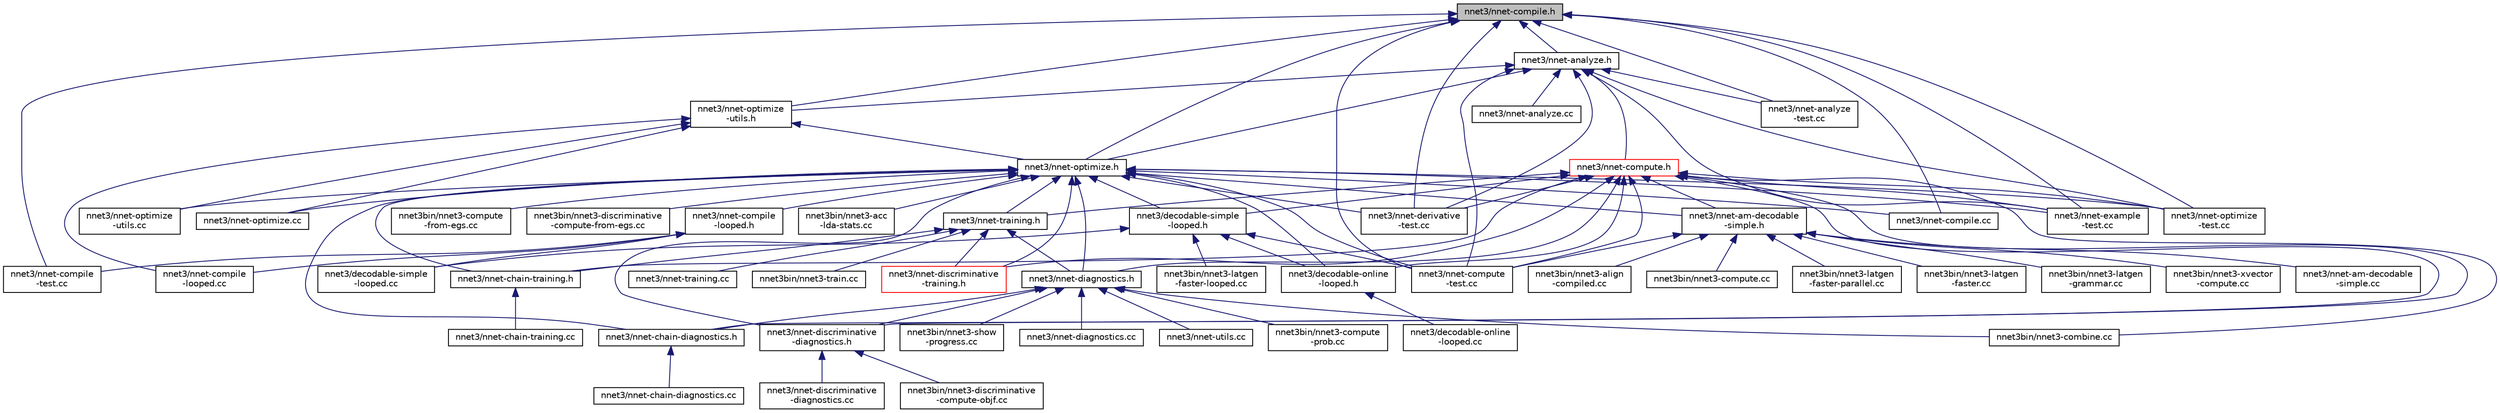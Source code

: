 digraph "nnet3/nnet-compile.h"
{
  edge [fontname="Helvetica",fontsize="10",labelfontname="Helvetica",labelfontsize="10"];
  node [fontname="Helvetica",fontsize="10",shape=record];
  Node93 [label="nnet3/nnet-compile.h",height=0.2,width=0.4,color="black", fillcolor="grey75", style="filled", fontcolor="black"];
  Node93 -> Node94 [dir="back",color="midnightblue",fontsize="10",style="solid",fontname="Helvetica"];
  Node94 [label="nnet3/nnet-optimize.h",height=0.2,width=0.4,color="black", fillcolor="white", style="filled",URL="$nnet-optimize_8h.html"];
  Node94 -> Node95 [dir="back",color="midnightblue",fontsize="10",style="solid",fontname="Helvetica"];
  Node95 [label="nnet3/decodable-online\l-looped.h",height=0.2,width=0.4,color="black", fillcolor="white", style="filled",URL="$decodable-online-looped_8h.html"];
  Node95 -> Node96 [dir="back",color="midnightblue",fontsize="10",style="solid",fontname="Helvetica"];
  Node96 [label="nnet3/decodable-online\l-looped.cc",height=0.2,width=0.4,color="black", fillcolor="white", style="filled",URL="$decodable-online-looped_8cc.html"];
  Node94 -> Node97 [dir="back",color="midnightblue",fontsize="10",style="solid",fontname="Helvetica"];
  Node97 [label="nnet3/decodable-simple\l-looped.h",height=0.2,width=0.4,color="black", fillcolor="white", style="filled",URL="$decodable-simple-looped_8h.html"];
  Node97 -> Node95 [dir="back",color="midnightblue",fontsize="10",style="solid",fontname="Helvetica"];
  Node97 -> Node98 [dir="back",color="midnightblue",fontsize="10",style="solid",fontname="Helvetica"];
  Node98 [label="nnet3/decodable-simple\l-looped.cc",height=0.2,width=0.4,color="black", fillcolor="white", style="filled",URL="$decodable-simple-looped_8cc.html"];
  Node97 -> Node99 [dir="back",color="midnightblue",fontsize="10",style="solid",fontname="Helvetica"];
  Node99 [label="nnet3/nnet-compute\l-test.cc",height=0.2,width=0.4,color="black", fillcolor="white", style="filled",URL="$nnet3_2nnet-compute-test_8cc.html"];
  Node97 -> Node100 [dir="back",color="midnightblue",fontsize="10",style="solid",fontname="Helvetica"];
  Node100 [label="nnet3bin/nnet3-latgen\l-faster-looped.cc",height=0.2,width=0.4,color="black", fillcolor="white", style="filled",URL="$nnet3-latgen-faster-looped_8cc.html"];
  Node94 -> Node101 [dir="back",color="midnightblue",fontsize="10",style="solid",fontname="Helvetica"];
  Node101 [label="nnet3/nnet-compile\l-looped.h",height=0.2,width=0.4,color="black", fillcolor="white", style="filled",URL="$nnet-compile-looped_8h.html"];
  Node101 -> Node98 [dir="back",color="midnightblue",fontsize="10",style="solid",fontname="Helvetica"];
  Node101 -> Node102 [dir="back",color="midnightblue",fontsize="10",style="solid",fontname="Helvetica"];
  Node102 [label="nnet3/nnet-compile\l-looped.cc",height=0.2,width=0.4,color="black", fillcolor="white", style="filled",URL="$nnet-compile-looped_8cc.html"];
  Node101 -> Node103 [dir="back",color="midnightblue",fontsize="10",style="solid",fontname="Helvetica"];
  Node103 [label="nnet3/nnet-compile\l-test.cc",height=0.2,width=0.4,color="black", fillcolor="white", style="filled",URL="$nnet-compile-test_8cc.html"];
  Node94 -> Node104 [dir="back",color="midnightblue",fontsize="10",style="solid",fontname="Helvetica"];
  Node104 [label="nnet3/nnet-am-decodable\l-simple.h",height=0.2,width=0.4,color="black", fillcolor="white", style="filled",URL="$nnet-am-decodable-simple_8h.html"];
  Node104 -> Node105 [dir="back",color="midnightblue",fontsize="10",style="solid",fontname="Helvetica"];
  Node105 [label="nnet3/nnet-am-decodable\l-simple.cc",height=0.2,width=0.4,color="black", fillcolor="white", style="filled",URL="$nnet-am-decodable-simple_8cc.html"];
  Node104 -> Node99 [dir="back",color="midnightblue",fontsize="10",style="solid",fontname="Helvetica"];
  Node104 -> Node106 [dir="back",color="midnightblue",fontsize="10",style="solid",fontname="Helvetica"];
  Node106 [label="nnet3bin/nnet3-align\l-compiled.cc",height=0.2,width=0.4,color="black", fillcolor="white", style="filled",URL="$nnet3-align-compiled_8cc.html"];
  Node104 -> Node107 [dir="back",color="midnightblue",fontsize="10",style="solid",fontname="Helvetica"];
  Node107 [label="nnet3bin/nnet3-compute.cc",height=0.2,width=0.4,color="black", fillcolor="white", style="filled",URL="$nnet3-compute_8cc.html"];
  Node104 -> Node108 [dir="back",color="midnightblue",fontsize="10",style="solid",fontname="Helvetica"];
  Node108 [label="nnet3bin/nnet3-latgen\l-faster-parallel.cc",height=0.2,width=0.4,color="black", fillcolor="white", style="filled",URL="$nnet3-latgen-faster-parallel_8cc.html"];
  Node104 -> Node109 [dir="back",color="midnightblue",fontsize="10",style="solid",fontname="Helvetica"];
  Node109 [label="nnet3bin/nnet3-latgen\l-faster.cc",height=0.2,width=0.4,color="black", fillcolor="white", style="filled",URL="$nnet3-latgen-faster_8cc.html"];
  Node104 -> Node110 [dir="back",color="midnightblue",fontsize="10",style="solid",fontname="Helvetica"];
  Node110 [label="nnet3bin/nnet3-latgen\l-grammar.cc",height=0.2,width=0.4,color="black", fillcolor="white", style="filled",URL="$nnet3-latgen-grammar_8cc.html"];
  Node104 -> Node111 [dir="back",color="midnightblue",fontsize="10",style="solid",fontname="Helvetica"];
  Node111 [label="nnet3bin/nnet3-xvector\l-compute.cc",height=0.2,width=0.4,color="black", fillcolor="white", style="filled",URL="$nnet3-xvector-compute_8cc.html"];
  Node94 -> Node112 [dir="back",color="midnightblue",fontsize="10",style="solid",fontname="Helvetica"];
  Node112 [label="nnet3/nnet-chain-diagnostics.h",height=0.2,width=0.4,color="black", fillcolor="white", style="filled",URL="$nnet-chain-diagnostics_8h.html"];
  Node112 -> Node113 [dir="back",color="midnightblue",fontsize="10",style="solid",fontname="Helvetica"];
  Node113 [label="nnet3/nnet-chain-diagnostics.cc",height=0.2,width=0.4,color="black", fillcolor="white", style="filled",URL="$nnet-chain-diagnostics_8cc.html"];
  Node94 -> Node114 [dir="back",color="midnightblue",fontsize="10",style="solid",fontname="Helvetica"];
  Node114 [label="nnet3/nnet-diagnostics.h",height=0.2,width=0.4,color="black", fillcolor="white", style="filled",URL="$nnet-diagnostics_8h.html"];
  Node114 -> Node112 [dir="back",color="midnightblue",fontsize="10",style="solid",fontname="Helvetica"];
  Node114 -> Node115 [dir="back",color="midnightblue",fontsize="10",style="solid",fontname="Helvetica"];
  Node115 [label="nnet3/nnet-diagnostics.cc",height=0.2,width=0.4,color="black", fillcolor="white", style="filled",URL="$nnet-diagnostics_8cc.html"];
  Node114 -> Node116 [dir="back",color="midnightblue",fontsize="10",style="solid",fontname="Helvetica"];
  Node116 [label="nnet3/nnet-discriminative\l-diagnostics.h",height=0.2,width=0.4,color="black", fillcolor="white", style="filled",URL="$nnet-discriminative-diagnostics_8h.html"];
  Node116 -> Node117 [dir="back",color="midnightblue",fontsize="10",style="solid",fontname="Helvetica"];
  Node117 [label="nnet3/nnet-discriminative\l-diagnostics.cc",height=0.2,width=0.4,color="black", fillcolor="white", style="filled",URL="$nnet-discriminative-diagnostics_8cc.html"];
  Node116 -> Node118 [dir="back",color="midnightblue",fontsize="10",style="solid",fontname="Helvetica"];
  Node118 [label="nnet3bin/nnet3-discriminative\l-compute-objf.cc",height=0.2,width=0.4,color="black", fillcolor="white", style="filled",URL="$nnet3-discriminative-compute-objf_8cc.html"];
  Node114 -> Node119 [dir="back",color="midnightblue",fontsize="10",style="solid",fontname="Helvetica"];
  Node119 [label="nnet3/nnet-utils.cc",height=0.2,width=0.4,color="black", fillcolor="white", style="filled",URL="$nnet-utils_8cc.html"];
  Node114 -> Node120 [dir="back",color="midnightblue",fontsize="10",style="solid",fontname="Helvetica"];
  Node120 [label="nnet3bin/nnet3-combine.cc",height=0.2,width=0.4,color="black", fillcolor="white", style="filled",URL="$nnet3-combine_8cc.html"];
  Node114 -> Node121 [dir="back",color="midnightblue",fontsize="10",style="solid",fontname="Helvetica"];
  Node121 [label="nnet3bin/nnet3-compute\l-prob.cc",height=0.2,width=0.4,color="black", fillcolor="white", style="filled",URL="$nnet3-compute-prob_8cc.html"];
  Node114 -> Node122 [dir="back",color="midnightblue",fontsize="10",style="solid",fontname="Helvetica"];
  Node122 [label="nnet3bin/nnet3-show\l-progress.cc",height=0.2,width=0.4,color="black", fillcolor="white", style="filled",URL="$nnet3-show-progress_8cc.html"];
  Node94 -> Node123 [dir="back",color="midnightblue",fontsize="10",style="solid",fontname="Helvetica"];
  Node123 [label="nnet3/nnet-training.h",height=0.2,width=0.4,color="black", fillcolor="white", style="filled",URL="$nnet-training_8h.html"];
  Node123 -> Node114 [dir="back",color="midnightblue",fontsize="10",style="solid",fontname="Helvetica"];
  Node123 -> Node124 [dir="back",color="midnightblue",fontsize="10",style="solid",fontname="Helvetica"];
  Node124 [label="nnet3/nnet-chain-training.h",height=0.2,width=0.4,color="black", fillcolor="white", style="filled",URL="$nnet-chain-training_8h.html"];
  Node124 -> Node125 [dir="back",color="midnightblue",fontsize="10",style="solid",fontname="Helvetica"];
  Node125 [label="nnet3/nnet-chain-training.cc",height=0.2,width=0.4,color="black", fillcolor="white", style="filled",URL="$nnet-chain-training_8cc.html"];
  Node123 -> Node126 [dir="back",color="midnightblue",fontsize="10",style="solid",fontname="Helvetica"];
  Node126 [label="nnet3/nnet-discriminative\l-training.h",height=0.2,width=0.4,color="red", fillcolor="white", style="filled",URL="$nnet-discriminative-training_8h.html"];
  Node123 -> Node129 [dir="back",color="midnightblue",fontsize="10",style="solid",fontname="Helvetica"];
  Node129 [label="nnet3/nnet-training.cc",height=0.2,width=0.4,color="black", fillcolor="white", style="filled",URL="$nnet-training_8cc.html"];
  Node123 -> Node130 [dir="back",color="midnightblue",fontsize="10",style="solid",fontname="Helvetica"];
  Node130 [label="nnet3bin/nnet3-train.cc",height=0.2,width=0.4,color="black", fillcolor="white", style="filled",URL="$nnet3-train_8cc.html"];
  Node94 -> Node124 [dir="back",color="midnightblue",fontsize="10",style="solid",fontname="Helvetica"];
  Node94 -> Node131 [dir="back",color="midnightblue",fontsize="10",style="solid",fontname="Helvetica"];
  Node131 [label="nnet3/nnet-compile.cc",height=0.2,width=0.4,color="black", fillcolor="white", style="filled",URL="$nnet-compile_8cc.html"];
  Node94 -> Node99 [dir="back",color="midnightblue",fontsize="10",style="solid",fontname="Helvetica"];
  Node94 -> Node132 [dir="back",color="midnightblue",fontsize="10",style="solid",fontname="Helvetica"];
  Node132 [label="nnet3/nnet-derivative\l-test.cc",height=0.2,width=0.4,color="black", fillcolor="white", style="filled",URL="$nnet-derivative-test_8cc.html"];
  Node94 -> Node116 [dir="back",color="midnightblue",fontsize="10",style="solid",fontname="Helvetica"];
  Node94 -> Node126 [dir="back",color="midnightblue",fontsize="10",style="solid",fontname="Helvetica"];
  Node94 -> Node133 [dir="back",color="midnightblue",fontsize="10",style="solid",fontname="Helvetica"];
  Node133 [label="nnet3/nnet-example\l-test.cc",height=0.2,width=0.4,color="black", fillcolor="white", style="filled",URL="$nnet-example-test_8cc.html"];
  Node94 -> Node134 [dir="back",color="midnightblue",fontsize="10",style="solid",fontname="Helvetica"];
  Node134 [label="nnet3/nnet-optimize\l-test.cc",height=0.2,width=0.4,color="black", fillcolor="white", style="filled",URL="$nnet-optimize-test_8cc.html"];
  Node94 -> Node135 [dir="back",color="midnightblue",fontsize="10",style="solid",fontname="Helvetica"];
  Node135 [label="nnet3/nnet-optimize\l-utils.cc",height=0.2,width=0.4,color="black", fillcolor="white", style="filled",URL="$nnet-optimize-utils_8cc.html"];
  Node94 -> Node136 [dir="back",color="midnightblue",fontsize="10",style="solid",fontname="Helvetica"];
  Node136 [label="nnet3/nnet-optimize.cc",height=0.2,width=0.4,color="black", fillcolor="white", style="filled",URL="$nnet-optimize_8cc.html"];
  Node94 -> Node137 [dir="back",color="midnightblue",fontsize="10",style="solid",fontname="Helvetica"];
  Node137 [label="nnet3bin/nnet3-acc\l-lda-stats.cc",height=0.2,width=0.4,color="black", fillcolor="white", style="filled",URL="$nnet3-acc-lda-stats_8cc.html"];
  Node94 -> Node138 [dir="back",color="midnightblue",fontsize="10",style="solid",fontname="Helvetica"];
  Node138 [label="nnet3bin/nnet3-compute\l-from-egs.cc",height=0.2,width=0.4,color="black", fillcolor="white", style="filled",URL="$nnet3-compute-from-egs_8cc.html"];
  Node94 -> Node139 [dir="back",color="midnightblue",fontsize="10",style="solid",fontname="Helvetica"];
  Node139 [label="nnet3bin/nnet3-discriminative\l-compute-from-egs.cc",height=0.2,width=0.4,color="black", fillcolor="white", style="filled",URL="$nnet3-discriminative-compute-from-egs_8cc.html"];
  Node93 -> Node140 [dir="back",color="midnightblue",fontsize="10",style="solid",fontname="Helvetica"];
  Node140 [label="nnet3/nnet-analyze.h",height=0.2,width=0.4,color="black", fillcolor="white", style="filled",URL="$nnet-analyze_8h.html",tooltip="This file contains utilities for analyzing and checking computations, which are used in the optimizat..."];
  Node140 -> Node94 [dir="back",color="midnightblue",fontsize="10",style="solid",fontname="Helvetica"];
  Node140 -> Node141 [dir="back",color="midnightblue",fontsize="10",style="solid",fontname="Helvetica"];
  Node141 [label="nnet3/nnet-optimize\l-utils.h",height=0.2,width=0.4,color="black", fillcolor="white", style="filled",URL="$nnet-optimize-utils_8h.html"];
  Node141 -> Node94 [dir="back",color="midnightblue",fontsize="10",style="solid",fontname="Helvetica"];
  Node141 -> Node102 [dir="back",color="midnightblue",fontsize="10",style="solid",fontname="Helvetica"];
  Node141 -> Node135 [dir="back",color="midnightblue",fontsize="10",style="solid",fontname="Helvetica"];
  Node141 -> Node136 [dir="back",color="midnightblue",fontsize="10",style="solid",fontname="Helvetica"];
  Node140 -> Node142 [dir="back",color="midnightblue",fontsize="10",style="solid",fontname="Helvetica"];
  Node142 [label="nnet3/nnet-compute.h",height=0.2,width=0.4,color="red", fillcolor="white", style="filled",URL="$nnet3_2nnet-compute_8h.html"];
  Node142 -> Node95 [dir="back",color="midnightblue",fontsize="10",style="solid",fontname="Helvetica"];
  Node142 -> Node97 [dir="back",color="midnightblue",fontsize="10",style="solid",fontname="Helvetica"];
  Node142 -> Node104 [dir="back",color="midnightblue",fontsize="10",style="solid",fontname="Helvetica"];
  Node142 -> Node112 [dir="back",color="midnightblue",fontsize="10",style="solid",fontname="Helvetica"];
  Node142 -> Node114 [dir="back",color="midnightblue",fontsize="10",style="solid",fontname="Helvetica"];
  Node142 -> Node123 [dir="back",color="midnightblue",fontsize="10",style="solid",fontname="Helvetica"];
  Node142 -> Node124 [dir="back",color="midnightblue",fontsize="10",style="solid",fontname="Helvetica"];
  Node142 -> Node99 [dir="back",color="midnightblue",fontsize="10",style="solid",fontname="Helvetica"];
  Node142 -> Node132 [dir="back",color="midnightblue",fontsize="10",style="solid",fontname="Helvetica"];
  Node142 -> Node116 [dir="back",color="midnightblue",fontsize="10",style="solid",fontname="Helvetica"];
  Node142 -> Node126 [dir="back",color="midnightblue",fontsize="10",style="solid",fontname="Helvetica"];
  Node142 -> Node133 [dir="back",color="midnightblue",fontsize="10",style="solid",fontname="Helvetica"];
  Node142 -> Node134 [dir="back",color="midnightblue",fontsize="10",style="solid",fontname="Helvetica"];
  Node142 -> Node120 [dir="back",color="midnightblue",fontsize="10",style="solid",fontname="Helvetica"];
  Node140 -> Node161 [dir="back",color="midnightblue",fontsize="10",style="solid",fontname="Helvetica"];
  Node161 [label="nnet3/nnet-analyze\l-test.cc",height=0.2,width=0.4,color="black", fillcolor="white", style="filled",URL="$nnet-analyze-test_8cc.html"];
  Node140 -> Node162 [dir="back",color="midnightblue",fontsize="10",style="solid",fontname="Helvetica"];
  Node162 [label="nnet3/nnet-analyze.cc",height=0.2,width=0.4,color="black", fillcolor="white", style="filled",URL="$nnet-analyze_8cc.html"];
  Node140 -> Node99 [dir="back",color="midnightblue",fontsize="10",style="solid",fontname="Helvetica"];
  Node140 -> Node132 [dir="back",color="midnightblue",fontsize="10",style="solid",fontname="Helvetica"];
  Node140 -> Node133 [dir="back",color="midnightblue",fontsize="10",style="solid",fontname="Helvetica"];
  Node140 -> Node134 [dir="back",color="midnightblue",fontsize="10",style="solid",fontname="Helvetica"];
  Node93 -> Node141 [dir="back",color="midnightblue",fontsize="10",style="solid",fontname="Helvetica"];
  Node93 -> Node161 [dir="back",color="midnightblue",fontsize="10",style="solid",fontname="Helvetica"];
  Node93 -> Node103 [dir="back",color="midnightblue",fontsize="10",style="solid",fontname="Helvetica"];
  Node93 -> Node131 [dir="back",color="midnightblue",fontsize="10",style="solid",fontname="Helvetica"];
  Node93 -> Node99 [dir="back",color="midnightblue",fontsize="10",style="solid",fontname="Helvetica"];
  Node93 -> Node132 [dir="back",color="midnightblue",fontsize="10",style="solid",fontname="Helvetica"];
  Node93 -> Node133 [dir="back",color="midnightblue",fontsize="10",style="solid",fontname="Helvetica"];
  Node93 -> Node134 [dir="back",color="midnightblue",fontsize="10",style="solid",fontname="Helvetica"];
}
